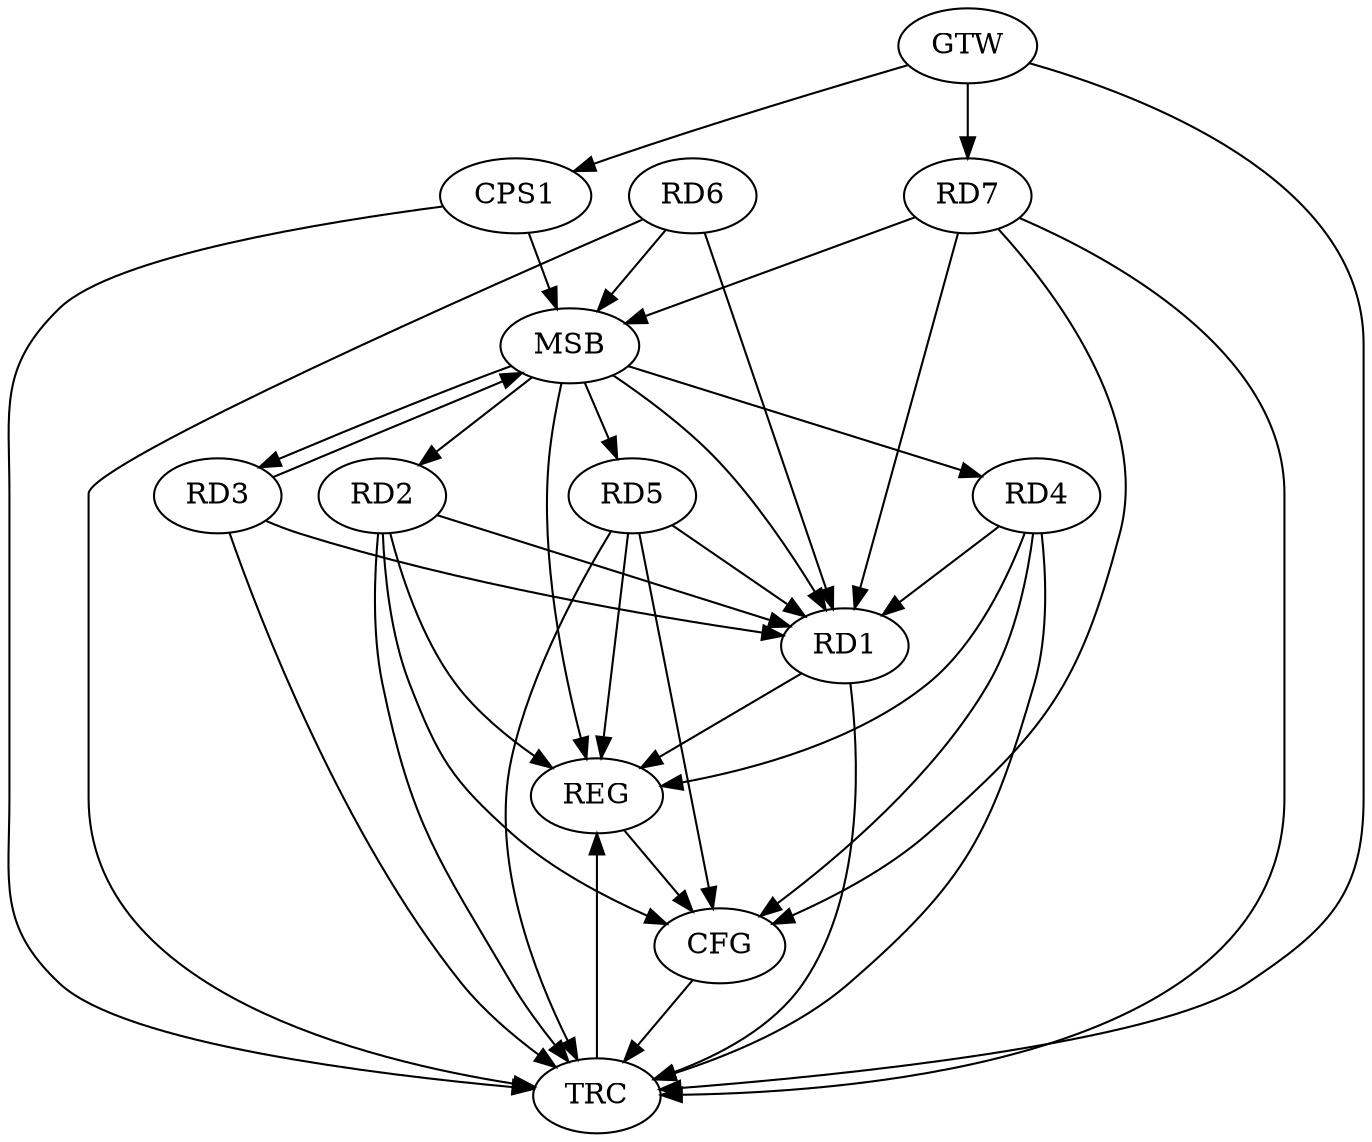 strict digraph G {
  RD1 [ label="RD1" ];
  RD2 [ label="RD2" ];
  RD3 [ label="RD3" ];
  RD4 [ label="RD4" ];
  RD5 [ label="RD5" ];
  RD6 [ label="RD6" ];
  RD7 [ label="RD7" ];
  CPS1 [ label="CPS1" ];
  GTW [ label="GTW" ];
  REG [ label="REG" ];
  MSB [ label="MSB" ];
  CFG [ label="CFG" ];
  TRC [ label="TRC" ];
  RD5 -> RD1;
  GTW -> RD7;
  GTW -> CPS1;
  RD1 -> REG;
  RD2 -> REG;
  RD4 -> REG;
  RD5 -> REG;
  RD3 -> MSB;
  MSB -> REG;
  RD6 -> MSB;
  MSB -> RD5;
  RD7 -> MSB;
  MSB -> RD2;
  CPS1 -> MSB;
  MSB -> RD1;
  MSB -> RD3;
  MSB -> RD4;
  RD2 -> CFG;
  RD4 -> CFG;
  RD7 -> CFG;
  RD5 -> CFG;
  REG -> CFG;
  RD1 -> TRC;
  RD2 -> TRC;
  RD3 -> TRC;
  RD4 -> TRC;
  RD5 -> TRC;
  RD6 -> TRC;
  RD7 -> TRC;
  CPS1 -> TRC;
  GTW -> TRC;
  CFG -> TRC;
  TRC -> REG;
  RD2 -> RD1;
  RD3 -> RD1;
  RD4 -> RD1;
  RD6 -> RD1;
  RD7 -> RD1;
}
